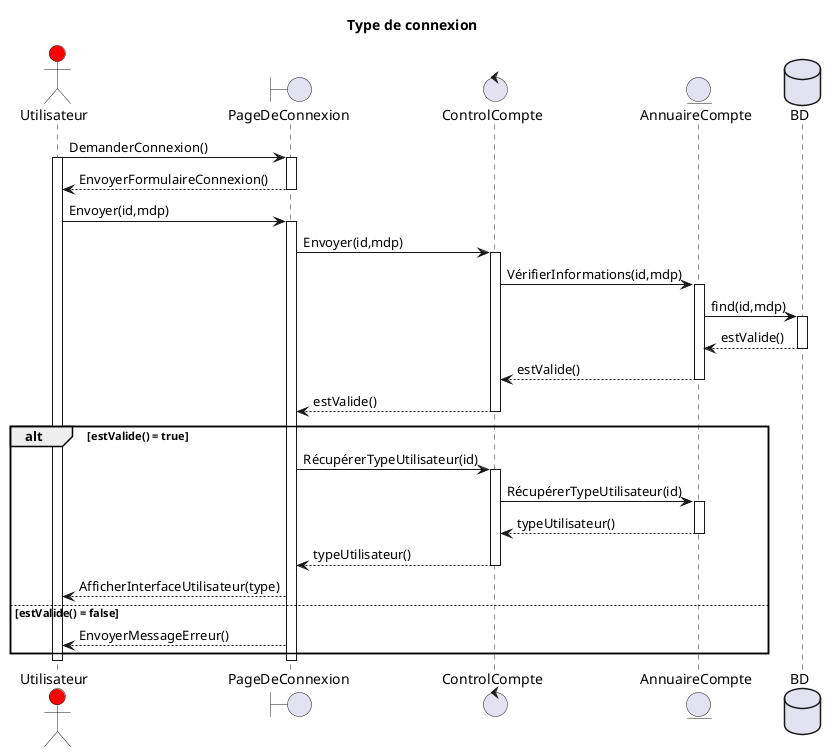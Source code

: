 @startuml

title Type de connexion
actor Utilisateur #red
boundary PageDeConnexion
control ControlCompte
entity AnnuaireCompte
database BD

Utilisateur -> PageDeConnexion: DemanderConnexion()
activate PageDeConnexion
activate Utilisateur
PageDeConnexion --> Utilisateur: EnvoyerFormulaireConnexion()
deactivate PageDeConnexion



Utilisateur -> PageDeConnexion: Envoyer(id,mdp)
activate PageDeConnexion
PageDeConnexion -> ControlCompte: Envoyer(id,mdp)
activate ControlCompte
ControlCompte -> AnnuaireCompte: VérifierInformations(id,mdp)
activate AnnuaireCompte
AnnuaireCompte -> BD: find(id,mdp)
activate BD
BD --> AnnuaireCompte: estValide()
deactivate BD
AnnuaireCompte --> ControlCompte: estValide()
deactivate AnnuaireCompte
ControlCompte --> PageDeConnexion: estValide()
deactivate ControlCompte

alt estValide() = true
    PageDeConnexion -> ControlCompte: RécupérerTypeUtilisateur(id)
    activate ControlCompte
    ControlCompte -> AnnuaireCompte: RécupérerTypeUtilisateur(id)
    activate AnnuaireCompte
    AnnuaireCompte --> ControlCompte: typeUtilisateur()
    deactivate AnnuaireCompte
    ControlCompte --> PageDeConnexion: typeUtilisateur()
    deactivate ControlCompte
    PageDeConnexion --> Utilisateur: AfficherInterfaceUtilisateur(type)
else estValide() = false
    PageDeConnexion --> Utilisateur: EnvoyerMessageErreur()
end
deactivate PageDeConnexion
deactivate Utilisateur

@enduml